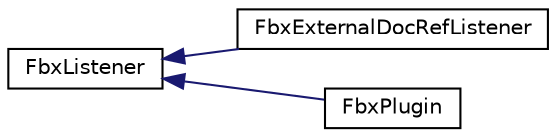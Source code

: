 digraph "クラス階層図"
{
  edge [fontname="Helvetica",fontsize="10",labelfontname="Helvetica",labelfontsize="10"];
  node [fontname="Helvetica",fontsize="10",shape=record];
  rankdir="LR";
  Node0 [label="FbxListener",height=0.2,width=0.4,color="black", fillcolor="white", style="filled",URL="$class_fbx_listener.html"];
  Node0 -> Node1 [dir="back",color="midnightblue",fontsize="10",style="solid",fontname="Helvetica"];
  Node1 [label="FbxExternalDocRefListener",height=0.2,width=0.4,color="black", fillcolor="white", style="filled",URL="$class_fbx_external_doc_ref_listener.html"];
  Node0 -> Node2 [dir="back",color="midnightblue",fontsize="10",style="solid",fontname="Helvetica"];
  Node2 [label="FbxPlugin",height=0.2,width=0.4,color="black", fillcolor="white", style="filled",URL="$class_fbx_plugin.html"];
}
